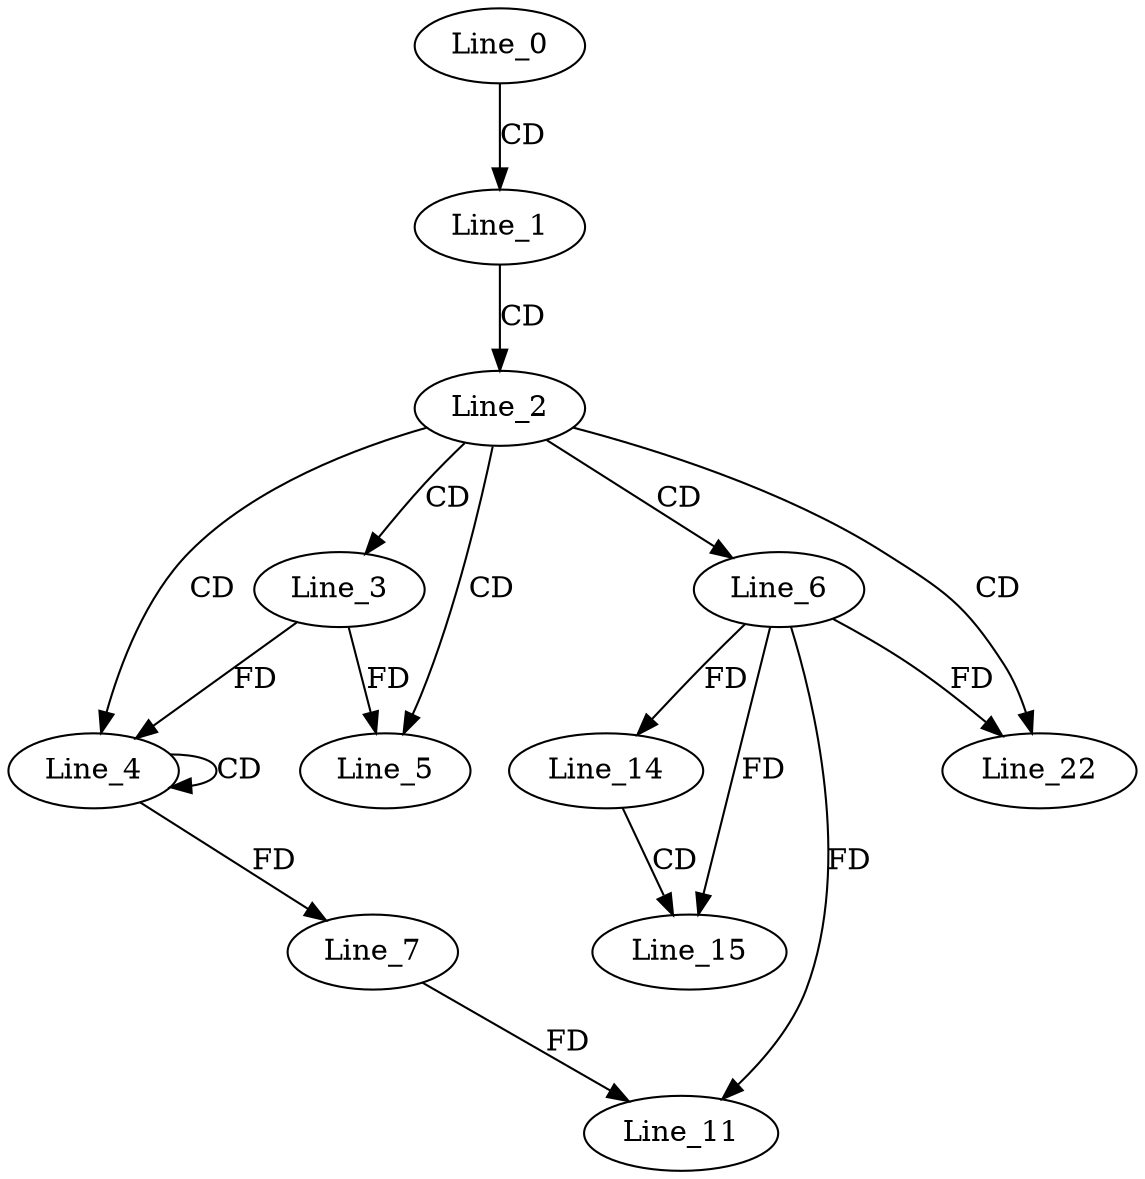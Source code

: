 digraph G {
  Line_0;
  Line_1;
  Line_2;
  Line_3;
  Line_4;
  Line_4;
  Line_5;
  Line_6;
  Line_7;
  Line_11;
  Line_7;
  Line_14;
  Line_14;
  Line_15;
  Line_15;
  Line_22;
  Line_22;
  Line_0 -> Line_1 [ label="CD" ];
  Line_1 -> Line_2 [ label="CD" ];
  Line_2 -> Line_3 [ label="CD" ];
  Line_2 -> Line_4 [ label="CD" ];
  Line_4 -> Line_4 [ label="CD" ];
  Line_3 -> Line_4 [ label="FD" ];
  Line_2 -> Line_5 [ label="CD" ];
  Line_3 -> Line_5 [ label="FD" ];
  Line_2 -> Line_6 [ label="CD" ];
  Line_4 -> Line_7 [ label="FD" ];
  Line_6 -> Line_11 [ label="FD" ];
  Line_7 -> Line_11 [ label="FD" ];
  Line_6 -> Line_14 [ label="FD" ];
  Line_14 -> Line_15 [ label="CD" ];
  Line_6 -> Line_15 [ label="FD" ];
  Line_2 -> Line_22 [ label="CD" ];
  Line_6 -> Line_22 [ label="FD" ];
}
